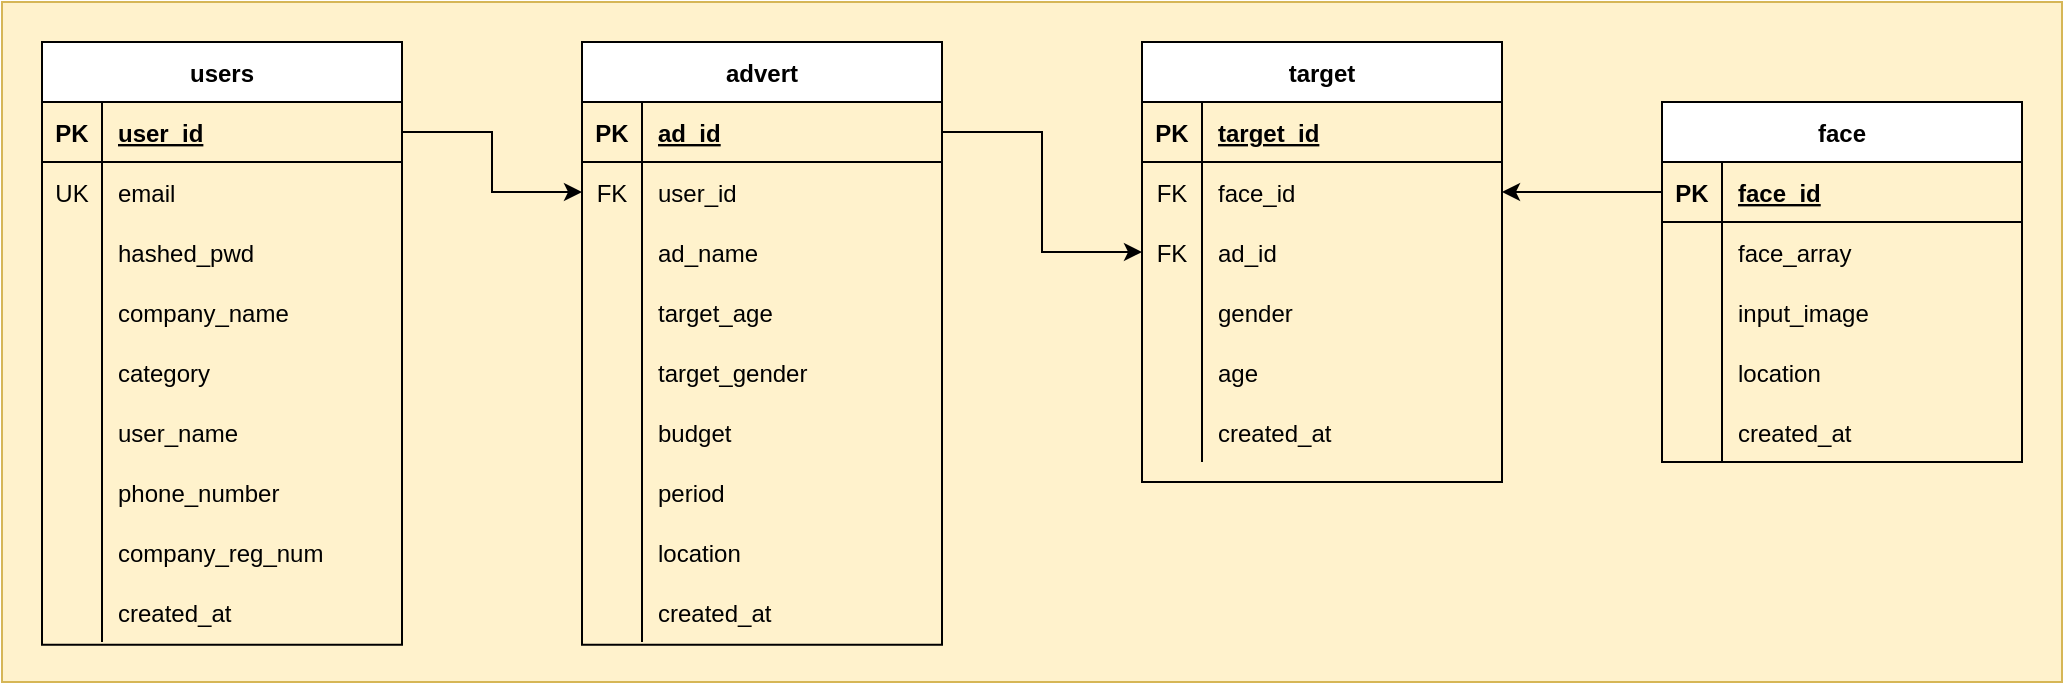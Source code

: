 <mxfile version="14.7.0" type="github">
  <diagram id="CZwCJWjIGZkeecl9-mj0" name="Page-1">
    <mxGraphModel dx="1038" dy="548" grid="1" gridSize="10" guides="1" tooltips="1" connect="1" arrows="1" fold="1" page="1" pageScale="1" pageWidth="827" pageHeight="1169" math="0" shadow="0">
      <root>
        <mxCell id="0" />
        <mxCell id="1" parent="0" />
        <mxCell id="NJtlNxaF3tOFsgez7ipK-1" value="" style="rounded=0;whiteSpace=wrap;html=1;fillColor=#fff2cc;strokeColor=#d6b656;" parent="1" vertex="1">
          <mxGeometry x="10" y="80" width="1030" height="340" as="geometry" />
        </mxCell>
        <mxCell id="2TvHNsEaV7L20eKVPBK6-1" value="users" style="shape=table;startSize=30;container=1;collapsible=1;childLayout=tableLayout;fixedRows=1;rowLines=0;fontStyle=1;align=center;resizeLast=1;" parent="1" vertex="1">
          <mxGeometry x="30" y="100" width="180" height="301.43" as="geometry" />
        </mxCell>
        <mxCell id="2TvHNsEaV7L20eKVPBK6-2" value="" style="shape=partialRectangle;collapsible=0;dropTarget=0;pointerEvents=0;fillColor=none;top=0;left=0;bottom=1;right=0;points=[[0,0.5],[1,0.5]];portConstraint=eastwest;" parent="2TvHNsEaV7L20eKVPBK6-1" vertex="1">
          <mxGeometry y="30" width="180" height="30" as="geometry" />
        </mxCell>
        <mxCell id="2TvHNsEaV7L20eKVPBK6-3" value="PK" style="shape=partialRectangle;connectable=0;fillColor=none;top=0;left=0;bottom=0;right=0;fontStyle=1;overflow=hidden;" parent="2TvHNsEaV7L20eKVPBK6-2" vertex="1">
          <mxGeometry width="30" height="30" as="geometry" />
        </mxCell>
        <mxCell id="2TvHNsEaV7L20eKVPBK6-4" value="user_id" style="shape=partialRectangle;connectable=0;fillColor=none;top=0;left=0;bottom=0;right=0;align=left;spacingLeft=6;fontStyle=5;overflow=hidden;" parent="2TvHNsEaV7L20eKVPBK6-2" vertex="1">
          <mxGeometry x="30" width="150" height="30" as="geometry" />
        </mxCell>
        <mxCell id="2TvHNsEaV7L20eKVPBK6-5" value="" style="shape=partialRectangle;collapsible=0;dropTarget=0;pointerEvents=0;fillColor=none;top=0;left=0;bottom=0;right=0;points=[[0,0.5],[1,0.5]];portConstraint=eastwest;" parent="2TvHNsEaV7L20eKVPBK6-1" vertex="1">
          <mxGeometry y="60" width="180" height="30" as="geometry" />
        </mxCell>
        <mxCell id="2TvHNsEaV7L20eKVPBK6-6" value="UK" style="shape=partialRectangle;connectable=0;fillColor=none;top=0;left=0;bottom=0;right=0;editable=1;overflow=hidden;" parent="2TvHNsEaV7L20eKVPBK6-5" vertex="1">
          <mxGeometry width="30" height="30" as="geometry" />
        </mxCell>
        <mxCell id="2TvHNsEaV7L20eKVPBK6-7" value="email" style="shape=partialRectangle;connectable=0;fillColor=none;top=0;left=0;bottom=0;right=0;align=left;spacingLeft=6;overflow=hidden;" parent="2TvHNsEaV7L20eKVPBK6-5" vertex="1">
          <mxGeometry x="30" width="150" height="30" as="geometry" />
        </mxCell>
        <mxCell id="2TvHNsEaV7L20eKVPBK6-8" value="" style="shape=partialRectangle;collapsible=0;dropTarget=0;pointerEvents=0;fillColor=none;top=0;left=0;bottom=0;right=0;points=[[0,0.5],[1,0.5]];portConstraint=eastwest;" parent="2TvHNsEaV7L20eKVPBK6-1" vertex="1">
          <mxGeometry y="90" width="180" height="30" as="geometry" />
        </mxCell>
        <mxCell id="2TvHNsEaV7L20eKVPBK6-9" value="" style="shape=partialRectangle;connectable=0;fillColor=none;top=0;left=0;bottom=0;right=0;editable=1;overflow=hidden;" parent="2TvHNsEaV7L20eKVPBK6-8" vertex="1">
          <mxGeometry width="30" height="30" as="geometry" />
        </mxCell>
        <mxCell id="2TvHNsEaV7L20eKVPBK6-10" value="hashed_pwd" style="shape=partialRectangle;connectable=0;fillColor=none;top=0;left=0;bottom=0;right=0;align=left;spacingLeft=6;overflow=hidden;" parent="2TvHNsEaV7L20eKVPBK6-8" vertex="1">
          <mxGeometry x="30" width="150" height="30" as="geometry" />
        </mxCell>
        <mxCell id="2TvHNsEaV7L20eKVPBK6-11" value="" style="shape=partialRectangle;collapsible=0;dropTarget=0;pointerEvents=0;fillColor=none;top=0;left=0;bottom=0;right=0;points=[[0,0.5],[1,0.5]];portConstraint=eastwest;" parent="2TvHNsEaV7L20eKVPBK6-1" vertex="1">
          <mxGeometry y="120" width="180" height="30" as="geometry" />
        </mxCell>
        <mxCell id="2TvHNsEaV7L20eKVPBK6-12" value="" style="shape=partialRectangle;connectable=0;fillColor=none;top=0;left=0;bottom=0;right=0;editable=1;overflow=hidden;" parent="2TvHNsEaV7L20eKVPBK6-11" vertex="1">
          <mxGeometry width="30" height="30" as="geometry" />
        </mxCell>
        <mxCell id="2TvHNsEaV7L20eKVPBK6-13" value="company_name" style="shape=partialRectangle;connectable=0;fillColor=none;top=0;left=0;bottom=0;right=0;align=left;spacingLeft=6;overflow=hidden;" parent="2TvHNsEaV7L20eKVPBK6-11" vertex="1">
          <mxGeometry x="30" width="150" height="30" as="geometry" />
        </mxCell>
        <mxCell id="NJtlNxaF3tOFsgez7ipK-5" value="" style="shape=partialRectangle;collapsible=0;dropTarget=0;pointerEvents=0;fillColor=none;top=0;left=0;bottom=0;right=0;points=[[0,0.5],[1,0.5]];portConstraint=eastwest;" parent="2TvHNsEaV7L20eKVPBK6-1" vertex="1">
          <mxGeometry y="150" width="180" height="30" as="geometry" />
        </mxCell>
        <mxCell id="NJtlNxaF3tOFsgez7ipK-6" value="" style="shape=partialRectangle;connectable=0;fillColor=none;top=0;left=0;bottom=0;right=0;editable=1;overflow=hidden;" parent="NJtlNxaF3tOFsgez7ipK-5" vertex="1">
          <mxGeometry width="30" height="30" as="geometry" />
        </mxCell>
        <mxCell id="NJtlNxaF3tOFsgez7ipK-7" value="category" style="shape=partialRectangle;connectable=0;fillColor=none;top=0;left=0;bottom=0;right=0;align=left;spacingLeft=6;overflow=hidden;" parent="NJtlNxaF3tOFsgez7ipK-5" vertex="1">
          <mxGeometry x="30" width="150" height="30" as="geometry" />
        </mxCell>
        <mxCell id="2TvHNsEaV7L20eKVPBK6-14" value="" style="shape=partialRectangle;collapsible=0;dropTarget=0;pointerEvents=0;fillColor=none;top=0;left=0;bottom=0;right=0;points=[[0,0.5],[1,0.5]];portConstraint=eastwest;" parent="2TvHNsEaV7L20eKVPBK6-1" vertex="1">
          <mxGeometry y="180" width="180" height="30" as="geometry" />
        </mxCell>
        <mxCell id="2TvHNsEaV7L20eKVPBK6-15" value="" style="shape=partialRectangle;connectable=0;fillColor=none;top=0;left=0;bottom=0;right=0;editable=1;overflow=hidden;" parent="2TvHNsEaV7L20eKVPBK6-14" vertex="1">
          <mxGeometry width="30" height="30" as="geometry" />
        </mxCell>
        <mxCell id="2TvHNsEaV7L20eKVPBK6-16" value="user_name" style="shape=partialRectangle;connectable=0;fillColor=none;top=0;left=0;bottom=0;right=0;align=left;spacingLeft=6;overflow=hidden;" parent="2TvHNsEaV7L20eKVPBK6-14" vertex="1">
          <mxGeometry x="30" width="150" height="30" as="geometry" />
        </mxCell>
        <mxCell id="2TvHNsEaV7L20eKVPBK6-17" value="" style="shape=partialRectangle;collapsible=0;dropTarget=0;pointerEvents=0;fillColor=none;top=0;left=0;bottom=0;right=0;points=[[0,0.5],[1,0.5]];portConstraint=eastwest;" parent="2TvHNsEaV7L20eKVPBK6-1" vertex="1">
          <mxGeometry y="210" width="180" height="30" as="geometry" />
        </mxCell>
        <mxCell id="2TvHNsEaV7L20eKVPBK6-18" value="" style="shape=partialRectangle;connectable=0;fillColor=none;top=0;left=0;bottom=0;right=0;editable=1;overflow=hidden;" parent="2TvHNsEaV7L20eKVPBK6-17" vertex="1">
          <mxGeometry width="30" height="30" as="geometry" />
        </mxCell>
        <mxCell id="2TvHNsEaV7L20eKVPBK6-19" value="phone_number" style="shape=partialRectangle;connectable=0;fillColor=none;top=0;left=0;bottom=0;right=0;align=left;spacingLeft=6;overflow=hidden;" parent="2TvHNsEaV7L20eKVPBK6-17" vertex="1">
          <mxGeometry x="30" width="150" height="30" as="geometry" />
        </mxCell>
        <mxCell id="2TvHNsEaV7L20eKVPBK6-20" value="" style="shape=partialRectangle;collapsible=0;dropTarget=0;pointerEvents=0;fillColor=none;top=0;left=0;bottom=0;right=0;points=[[0,0.5],[1,0.5]];portConstraint=eastwest;" parent="2TvHNsEaV7L20eKVPBK6-1" vertex="1">
          <mxGeometry y="240" width="180" height="30" as="geometry" />
        </mxCell>
        <mxCell id="2TvHNsEaV7L20eKVPBK6-21" value="" style="shape=partialRectangle;connectable=0;fillColor=none;top=0;left=0;bottom=0;right=0;editable=1;overflow=hidden;" parent="2TvHNsEaV7L20eKVPBK6-20" vertex="1">
          <mxGeometry width="30" height="30" as="geometry" />
        </mxCell>
        <mxCell id="2TvHNsEaV7L20eKVPBK6-22" value="company_reg_num" style="shape=partialRectangle;connectable=0;fillColor=none;top=0;left=0;bottom=0;right=0;align=left;spacingLeft=6;overflow=hidden;" parent="2TvHNsEaV7L20eKVPBK6-20" vertex="1">
          <mxGeometry x="30" width="150" height="30" as="geometry" />
        </mxCell>
        <mxCell id="2TvHNsEaV7L20eKVPBK6-23" value="" style="shape=partialRectangle;collapsible=0;dropTarget=0;pointerEvents=0;fillColor=none;top=0;left=0;bottom=0;right=0;points=[[0,0.5],[1,0.5]];portConstraint=eastwest;" parent="2TvHNsEaV7L20eKVPBK6-1" vertex="1">
          <mxGeometry y="270" width="180" height="30" as="geometry" />
        </mxCell>
        <mxCell id="2TvHNsEaV7L20eKVPBK6-24" value="" style="shape=partialRectangle;connectable=0;fillColor=none;top=0;left=0;bottom=0;right=0;editable=1;overflow=hidden;" parent="2TvHNsEaV7L20eKVPBK6-23" vertex="1">
          <mxGeometry width="30" height="30" as="geometry" />
        </mxCell>
        <mxCell id="2TvHNsEaV7L20eKVPBK6-25" value="created_at" style="shape=partialRectangle;connectable=0;fillColor=none;top=0;left=0;bottom=0;right=0;align=left;spacingLeft=6;overflow=hidden;" parent="2TvHNsEaV7L20eKVPBK6-23" vertex="1">
          <mxGeometry x="30" width="150" height="30" as="geometry" />
        </mxCell>
        <mxCell id="2TvHNsEaV7L20eKVPBK6-26" value="advert" style="shape=table;startSize=30;container=1;collapsible=1;childLayout=tableLayout;fixedRows=1;rowLines=0;fontStyle=1;align=center;resizeLast=1;" parent="1" vertex="1">
          <mxGeometry x="300" y="100" width="180" height="301.43" as="geometry" />
        </mxCell>
        <mxCell id="2TvHNsEaV7L20eKVPBK6-27" value="" style="shape=partialRectangle;collapsible=0;dropTarget=0;pointerEvents=0;fillColor=none;top=0;left=0;bottom=1;right=0;points=[[0,0.5],[1,0.5]];portConstraint=eastwest;" parent="2TvHNsEaV7L20eKVPBK6-26" vertex="1">
          <mxGeometry y="30" width="180" height="30" as="geometry" />
        </mxCell>
        <mxCell id="2TvHNsEaV7L20eKVPBK6-28" value="PK" style="shape=partialRectangle;connectable=0;fillColor=none;top=0;left=0;bottom=0;right=0;fontStyle=1;overflow=hidden;" parent="2TvHNsEaV7L20eKVPBK6-27" vertex="1">
          <mxGeometry width="30" height="30" as="geometry" />
        </mxCell>
        <mxCell id="2TvHNsEaV7L20eKVPBK6-29" value="ad_id" style="shape=partialRectangle;connectable=0;fillColor=none;top=0;left=0;bottom=0;right=0;align=left;spacingLeft=6;fontStyle=5;overflow=hidden;" parent="2TvHNsEaV7L20eKVPBK6-27" vertex="1">
          <mxGeometry x="30" width="150" height="30" as="geometry" />
        </mxCell>
        <mxCell id="2TvHNsEaV7L20eKVPBK6-30" value="" style="shape=partialRectangle;collapsible=0;dropTarget=0;pointerEvents=0;fillColor=none;top=0;left=0;bottom=0;right=0;points=[[0,0.5],[1,0.5]];portConstraint=eastwest;" parent="2TvHNsEaV7L20eKVPBK6-26" vertex="1">
          <mxGeometry y="60" width="180" height="30" as="geometry" />
        </mxCell>
        <mxCell id="2TvHNsEaV7L20eKVPBK6-31" value="FK" style="shape=partialRectangle;connectable=0;fillColor=none;top=0;left=0;bottom=0;right=0;editable=1;overflow=hidden;" parent="2TvHNsEaV7L20eKVPBK6-30" vertex="1">
          <mxGeometry width="30" height="30" as="geometry" />
        </mxCell>
        <mxCell id="2TvHNsEaV7L20eKVPBK6-32" value="user_id" style="shape=partialRectangle;connectable=0;fillColor=none;top=0;left=0;bottom=0;right=0;align=left;spacingLeft=6;overflow=hidden;" parent="2TvHNsEaV7L20eKVPBK6-30" vertex="1">
          <mxGeometry x="30" width="150" height="30" as="geometry" />
        </mxCell>
        <mxCell id="2TvHNsEaV7L20eKVPBK6-33" value="" style="shape=partialRectangle;collapsible=0;dropTarget=0;pointerEvents=0;fillColor=none;top=0;left=0;bottom=0;right=0;points=[[0,0.5],[1,0.5]];portConstraint=eastwest;" parent="2TvHNsEaV7L20eKVPBK6-26" vertex="1">
          <mxGeometry y="90" width="180" height="30" as="geometry" />
        </mxCell>
        <mxCell id="2TvHNsEaV7L20eKVPBK6-34" value="" style="shape=partialRectangle;connectable=0;fillColor=none;top=0;left=0;bottom=0;right=0;editable=1;overflow=hidden;" parent="2TvHNsEaV7L20eKVPBK6-33" vertex="1">
          <mxGeometry width="30" height="30" as="geometry" />
        </mxCell>
        <mxCell id="2TvHNsEaV7L20eKVPBK6-35" value="ad_name" style="shape=partialRectangle;connectable=0;fillColor=none;top=0;left=0;bottom=0;right=0;align=left;spacingLeft=6;overflow=hidden;" parent="2TvHNsEaV7L20eKVPBK6-33" vertex="1">
          <mxGeometry x="30" width="150" height="30" as="geometry" />
        </mxCell>
        <mxCell id="2TvHNsEaV7L20eKVPBK6-36" value="" style="shape=partialRectangle;collapsible=0;dropTarget=0;pointerEvents=0;fillColor=none;top=0;left=0;bottom=0;right=0;points=[[0,0.5],[1,0.5]];portConstraint=eastwest;" parent="2TvHNsEaV7L20eKVPBK6-26" vertex="1">
          <mxGeometry y="120" width="180" height="30" as="geometry" />
        </mxCell>
        <mxCell id="2TvHNsEaV7L20eKVPBK6-37" value="" style="shape=partialRectangle;connectable=0;fillColor=none;top=0;left=0;bottom=0;right=0;editable=1;overflow=hidden;" parent="2TvHNsEaV7L20eKVPBK6-36" vertex="1">
          <mxGeometry width="30" height="30" as="geometry" />
        </mxCell>
        <mxCell id="2TvHNsEaV7L20eKVPBK6-38" value="target_age" style="shape=partialRectangle;connectable=0;fillColor=none;top=0;left=0;bottom=0;right=0;align=left;spacingLeft=6;overflow=hidden;" parent="2TvHNsEaV7L20eKVPBK6-36" vertex="1">
          <mxGeometry x="30" width="150" height="30" as="geometry" />
        </mxCell>
        <mxCell id="2TvHNsEaV7L20eKVPBK6-39" value="" style="shape=partialRectangle;collapsible=0;dropTarget=0;pointerEvents=0;fillColor=none;top=0;left=0;bottom=0;right=0;points=[[0,0.5],[1,0.5]];portConstraint=eastwest;" parent="2TvHNsEaV7L20eKVPBK6-26" vertex="1">
          <mxGeometry y="150" width="180" height="30" as="geometry" />
        </mxCell>
        <mxCell id="2TvHNsEaV7L20eKVPBK6-40" value="" style="shape=partialRectangle;connectable=0;fillColor=none;top=0;left=0;bottom=0;right=0;editable=1;overflow=hidden;" parent="2TvHNsEaV7L20eKVPBK6-39" vertex="1">
          <mxGeometry width="30" height="30" as="geometry" />
        </mxCell>
        <mxCell id="2TvHNsEaV7L20eKVPBK6-41" value="target_gender" style="shape=partialRectangle;connectable=0;fillColor=none;top=0;left=0;bottom=0;right=0;align=left;spacingLeft=6;overflow=hidden;" parent="2TvHNsEaV7L20eKVPBK6-39" vertex="1">
          <mxGeometry x="30" width="150" height="30" as="geometry" />
        </mxCell>
        <mxCell id="OzsZfHEFLBXs3HTCX_hb-1" value="" style="shape=partialRectangle;collapsible=0;dropTarget=0;pointerEvents=0;fillColor=none;top=0;left=0;bottom=0;right=0;points=[[0,0.5],[1,0.5]];portConstraint=eastwest;" parent="2TvHNsEaV7L20eKVPBK6-26" vertex="1">
          <mxGeometry y="180" width="180" height="30" as="geometry" />
        </mxCell>
        <mxCell id="OzsZfHEFLBXs3HTCX_hb-2" value="" style="shape=partialRectangle;connectable=0;fillColor=none;top=0;left=0;bottom=0;right=0;editable=1;overflow=hidden;" parent="OzsZfHEFLBXs3HTCX_hb-1" vertex="1">
          <mxGeometry width="30" height="30" as="geometry" />
        </mxCell>
        <mxCell id="OzsZfHEFLBXs3HTCX_hb-3" value="budget" style="shape=partialRectangle;connectable=0;fillColor=none;top=0;left=0;bottom=0;right=0;align=left;spacingLeft=6;overflow=hidden;" parent="OzsZfHEFLBXs3HTCX_hb-1" vertex="1">
          <mxGeometry x="30" width="150" height="30" as="geometry" />
        </mxCell>
        <mxCell id="2TvHNsEaV7L20eKVPBK6-42" value="" style="shape=partialRectangle;collapsible=0;dropTarget=0;pointerEvents=0;fillColor=none;top=0;left=0;bottom=0;right=0;points=[[0,0.5],[1,0.5]];portConstraint=eastwest;" parent="2TvHNsEaV7L20eKVPBK6-26" vertex="1">
          <mxGeometry y="210" width="180" height="30" as="geometry" />
        </mxCell>
        <mxCell id="2TvHNsEaV7L20eKVPBK6-43" value="" style="shape=partialRectangle;connectable=0;fillColor=none;top=0;left=0;bottom=0;right=0;editable=1;overflow=hidden;" parent="2TvHNsEaV7L20eKVPBK6-42" vertex="1">
          <mxGeometry width="30" height="30" as="geometry" />
        </mxCell>
        <mxCell id="2TvHNsEaV7L20eKVPBK6-44" value="period" style="shape=partialRectangle;connectable=0;fillColor=none;top=0;left=0;bottom=0;right=0;align=left;spacingLeft=6;overflow=hidden;" parent="2TvHNsEaV7L20eKVPBK6-42" vertex="1">
          <mxGeometry x="30" width="150" height="30" as="geometry" />
        </mxCell>
        <mxCell id="NJtlNxaF3tOFsgez7ipK-2" value="" style="shape=partialRectangle;collapsible=0;dropTarget=0;pointerEvents=0;fillColor=none;top=0;left=0;bottom=0;right=0;points=[[0,0.5],[1,0.5]];portConstraint=eastwest;" parent="2TvHNsEaV7L20eKVPBK6-26" vertex="1">
          <mxGeometry y="240" width="180" height="30" as="geometry" />
        </mxCell>
        <mxCell id="NJtlNxaF3tOFsgez7ipK-3" value="" style="shape=partialRectangle;connectable=0;fillColor=none;top=0;left=0;bottom=0;right=0;editable=1;overflow=hidden;" parent="NJtlNxaF3tOFsgez7ipK-2" vertex="1">
          <mxGeometry width="30" height="30" as="geometry" />
        </mxCell>
        <mxCell id="NJtlNxaF3tOFsgez7ipK-4" value="location" style="shape=partialRectangle;connectable=0;fillColor=none;top=0;left=0;bottom=0;right=0;align=left;spacingLeft=6;overflow=hidden;" parent="NJtlNxaF3tOFsgez7ipK-2" vertex="1">
          <mxGeometry x="30" width="150" height="30" as="geometry" />
        </mxCell>
        <mxCell id="2TvHNsEaV7L20eKVPBK6-45" value="" style="shape=partialRectangle;collapsible=0;dropTarget=0;pointerEvents=0;fillColor=none;top=0;left=0;bottom=0;right=0;points=[[0,0.5],[1,0.5]];portConstraint=eastwest;" parent="2TvHNsEaV7L20eKVPBK6-26" vertex="1">
          <mxGeometry y="270" width="180" height="30" as="geometry" />
        </mxCell>
        <mxCell id="2TvHNsEaV7L20eKVPBK6-46" value="" style="shape=partialRectangle;connectable=0;fillColor=none;top=0;left=0;bottom=0;right=0;editable=1;overflow=hidden;" parent="2TvHNsEaV7L20eKVPBK6-45" vertex="1">
          <mxGeometry width="30" height="30" as="geometry" />
        </mxCell>
        <mxCell id="2TvHNsEaV7L20eKVPBK6-47" value="created_at" style="shape=partialRectangle;connectable=0;fillColor=none;top=0;left=0;bottom=0;right=0;align=left;spacingLeft=6;overflow=hidden;" parent="2TvHNsEaV7L20eKVPBK6-45" vertex="1">
          <mxGeometry x="30" width="150" height="30" as="geometry" />
        </mxCell>
        <mxCell id="2TvHNsEaV7L20eKVPBK6-48" value="target" style="shape=table;startSize=30;container=1;collapsible=1;childLayout=tableLayout;fixedRows=1;rowLines=0;fontStyle=1;align=center;resizeLast=1;" parent="1" vertex="1">
          <mxGeometry x="580" y="100" width="180" height="220" as="geometry" />
        </mxCell>
        <mxCell id="2TvHNsEaV7L20eKVPBK6-49" value="" style="shape=partialRectangle;collapsible=0;dropTarget=0;pointerEvents=0;fillColor=none;top=0;left=0;bottom=1;right=0;points=[[0,0.5],[1,0.5]];portConstraint=eastwest;" parent="2TvHNsEaV7L20eKVPBK6-48" vertex="1">
          <mxGeometry y="30" width="180" height="30" as="geometry" />
        </mxCell>
        <mxCell id="2TvHNsEaV7L20eKVPBK6-50" value="PK" style="shape=partialRectangle;connectable=0;fillColor=none;top=0;left=0;bottom=0;right=0;fontStyle=1;overflow=hidden;" parent="2TvHNsEaV7L20eKVPBK6-49" vertex="1">
          <mxGeometry width="30" height="30" as="geometry" />
        </mxCell>
        <mxCell id="2TvHNsEaV7L20eKVPBK6-51" value="target_id" style="shape=partialRectangle;connectable=0;fillColor=none;top=0;left=0;bottom=0;right=0;align=left;spacingLeft=6;fontStyle=5;overflow=hidden;" parent="2TvHNsEaV7L20eKVPBK6-49" vertex="1">
          <mxGeometry x="30" width="150" height="30" as="geometry" />
        </mxCell>
        <mxCell id="2TvHNsEaV7L20eKVPBK6-52" value="" style="shape=partialRectangle;collapsible=0;dropTarget=0;pointerEvents=0;fillColor=none;top=0;left=0;bottom=0;right=0;points=[[0,0.5],[1,0.5]];portConstraint=eastwest;" parent="2TvHNsEaV7L20eKVPBK6-48" vertex="1">
          <mxGeometry y="60" width="180" height="30" as="geometry" />
        </mxCell>
        <mxCell id="2TvHNsEaV7L20eKVPBK6-53" value="FK" style="shape=partialRectangle;connectable=0;fillColor=none;top=0;left=0;bottom=0;right=0;editable=1;overflow=hidden;" parent="2TvHNsEaV7L20eKVPBK6-52" vertex="1">
          <mxGeometry width="30" height="30" as="geometry" />
        </mxCell>
        <mxCell id="2TvHNsEaV7L20eKVPBK6-54" value="face_id" style="shape=partialRectangle;connectable=0;fillColor=none;top=0;left=0;bottom=0;right=0;align=left;spacingLeft=6;overflow=hidden;" parent="2TvHNsEaV7L20eKVPBK6-52" vertex="1">
          <mxGeometry x="30" width="150" height="30" as="geometry" />
        </mxCell>
        <mxCell id="2TvHNsEaV7L20eKVPBK6-55" value="" style="shape=partialRectangle;collapsible=0;dropTarget=0;pointerEvents=0;fillColor=none;top=0;left=0;bottom=0;right=0;points=[[0,0.5],[1,0.5]];portConstraint=eastwest;" parent="2TvHNsEaV7L20eKVPBK6-48" vertex="1">
          <mxGeometry y="90" width="180" height="30" as="geometry" />
        </mxCell>
        <mxCell id="2TvHNsEaV7L20eKVPBK6-56" value="FK" style="shape=partialRectangle;connectable=0;fillColor=none;top=0;left=0;bottom=0;right=0;editable=1;overflow=hidden;" parent="2TvHNsEaV7L20eKVPBK6-55" vertex="1">
          <mxGeometry width="30" height="30" as="geometry" />
        </mxCell>
        <mxCell id="2TvHNsEaV7L20eKVPBK6-57" value="ad_id" style="shape=partialRectangle;connectable=0;fillColor=none;top=0;left=0;bottom=0;right=0;align=left;spacingLeft=6;overflow=hidden;" parent="2TvHNsEaV7L20eKVPBK6-55" vertex="1">
          <mxGeometry x="30" width="150" height="30" as="geometry" />
        </mxCell>
        <mxCell id="2TvHNsEaV7L20eKVPBK6-58" value="" style="shape=partialRectangle;collapsible=0;dropTarget=0;pointerEvents=0;fillColor=none;top=0;left=0;bottom=0;right=0;points=[[0,0.5],[1,0.5]];portConstraint=eastwest;" parent="2TvHNsEaV7L20eKVPBK6-48" vertex="1">
          <mxGeometry y="120" width="180" height="30" as="geometry" />
        </mxCell>
        <mxCell id="2TvHNsEaV7L20eKVPBK6-59" value="" style="shape=partialRectangle;connectable=0;fillColor=none;top=0;left=0;bottom=0;right=0;editable=1;overflow=hidden;" parent="2TvHNsEaV7L20eKVPBK6-58" vertex="1">
          <mxGeometry width="30" height="30" as="geometry" />
        </mxCell>
        <mxCell id="2TvHNsEaV7L20eKVPBK6-60" value="gender" style="shape=partialRectangle;connectable=0;fillColor=none;top=0;left=0;bottom=0;right=0;align=left;spacingLeft=6;overflow=hidden;" parent="2TvHNsEaV7L20eKVPBK6-58" vertex="1">
          <mxGeometry x="30" width="150" height="30" as="geometry" />
        </mxCell>
        <mxCell id="2TvHNsEaV7L20eKVPBK6-61" value="" style="shape=partialRectangle;collapsible=0;dropTarget=0;pointerEvents=0;fillColor=none;top=0;left=0;bottom=0;right=0;points=[[0,0.5],[1,0.5]];portConstraint=eastwest;" parent="2TvHNsEaV7L20eKVPBK6-48" vertex="1">
          <mxGeometry y="150" width="180" height="30" as="geometry" />
        </mxCell>
        <mxCell id="2TvHNsEaV7L20eKVPBK6-62" value="" style="shape=partialRectangle;connectable=0;fillColor=none;top=0;left=0;bottom=0;right=0;editable=1;overflow=hidden;" parent="2TvHNsEaV7L20eKVPBK6-61" vertex="1">
          <mxGeometry width="30" height="30" as="geometry" />
        </mxCell>
        <mxCell id="2TvHNsEaV7L20eKVPBK6-63" value="age" style="shape=partialRectangle;connectable=0;fillColor=none;top=0;left=0;bottom=0;right=0;align=left;spacingLeft=6;overflow=hidden;" parent="2TvHNsEaV7L20eKVPBK6-61" vertex="1">
          <mxGeometry x="30" width="150" height="30" as="geometry" />
        </mxCell>
        <mxCell id="2TvHNsEaV7L20eKVPBK6-64" value="" style="shape=partialRectangle;collapsible=0;dropTarget=0;pointerEvents=0;fillColor=none;top=0;left=0;bottom=0;right=0;points=[[0,0.5],[1,0.5]];portConstraint=eastwest;" parent="2TvHNsEaV7L20eKVPBK6-48" vertex="1">
          <mxGeometry y="180" width="180" height="30" as="geometry" />
        </mxCell>
        <mxCell id="2TvHNsEaV7L20eKVPBK6-65" value="" style="shape=partialRectangle;connectable=0;fillColor=none;top=0;left=0;bottom=0;right=0;editable=1;overflow=hidden;" parent="2TvHNsEaV7L20eKVPBK6-64" vertex="1">
          <mxGeometry width="30" height="30" as="geometry" />
        </mxCell>
        <mxCell id="2TvHNsEaV7L20eKVPBK6-66" value="created_at" style="shape=partialRectangle;connectable=0;fillColor=none;top=0;left=0;bottom=0;right=0;align=left;spacingLeft=6;overflow=hidden;" parent="2TvHNsEaV7L20eKVPBK6-64" vertex="1">
          <mxGeometry x="30" width="150" height="30" as="geometry" />
        </mxCell>
        <mxCell id="2TvHNsEaV7L20eKVPBK6-67" value="face" style="shape=table;startSize=30;container=1;collapsible=1;childLayout=tableLayout;fixedRows=1;rowLines=0;fontStyle=1;align=center;resizeLast=1;" parent="1" vertex="1">
          <mxGeometry x="840" y="130.002" width="180" height="180" as="geometry" />
        </mxCell>
        <mxCell id="2TvHNsEaV7L20eKVPBK6-68" value="" style="shape=partialRectangle;collapsible=0;dropTarget=0;pointerEvents=0;fillColor=none;top=0;left=0;bottom=1;right=0;points=[[0,0.5],[1,0.5]];portConstraint=eastwest;" parent="2TvHNsEaV7L20eKVPBK6-67" vertex="1">
          <mxGeometry y="30" width="180" height="30" as="geometry" />
        </mxCell>
        <mxCell id="2TvHNsEaV7L20eKVPBK6-69" value="PK" style="shape=partialRectangle;connectable=0;fillColor=none;top=0;left=0;bottom=0;right=0;fontStyle=1;overflow=hidden;" parent="2TvHNsEaV7L20eKVPBK6-68" vertex="1">
          <mxGeometry width="30" height="30" as="geometry" />
        </mxCell>
        <mxCell id="2TvHNsEaV7L20eKVPBK6-70" value="face_id" style="shape=partialRectangle;connectable=0;fillColor=none;top=0;left=0;bottom=0;right=0;align=left;spacingLeft=6;fontStyle=5;overflow=hidden;" parent="2TvHNsEaV7L20eKVPBK6-68" vertex="1">
          <mxGeometry x="30" width="150" height="30" as="geometry" />
        </mxCell>
        <mxCell id="2TvHNsEaV7L20eKVPBK6-71" value="" style="shape=partialRectangle;collapsible=0;dropTarget=0;pointerEvents=0;fillColor=none;top=0;left=0;bottom=0;right=0;points=[[0,0.5],[1,0.5]];portConstraint=eastwest;" parent="2TvHNsEaV7L20eKVPBK6-67" vertex="1">
          <mxGeometry y="60" width="180" height="30" as="geometry" />
        </mxCell>
        <mxCell id="2TvHNsEaV7L20eKVPBK6-72" value="" style="shape=partialRectangle;connectable=0;fillColor=none;top=0;left=0;bottom=0;right=0;editable=1;overflow=hidden;" parent="2TvHNsEaV7L20eKVPBK6-71" vertex="1">
          <mxGeometry width="30" height="30" as="geometry" />
        </mxCell>
        <mxCell id="2TvHNsEaV7L20eKVPBK6-73" value="face_array" style="shape=partialRectangle;connectable=0;fillColor=none;top=0;left=0;bottom=0;right=0;align=left;spacingLeft=6;overflow=hidden;" parent="2TvHNsEaV7L20eKVPBK6-71" vertex="1">
          <mxGeometry x="30" width="150" height="30" as="geometry" />
        </mxCell>
        <mxCell id="2TvHNsEaV7L20eKVPBK6-74" value="" style="shape=partialRectangle;collapsible=0;dropTarget=0;pointerEvents=0;fillColor=none;top=0;left=0;bottom=0;right=0;points=[[0,0.5],[1,0.5]];portConstraint=eastwest;" parent="2TvHNsEaV7L20eKVPBK6-67" vertex="1">
          <mxGeometry y="90" width="180" height="30" as="geometry" />
        </mxCell>
        <mxCell id="2TvHNsEaV7L20eKVPBK6-75" value="" style="shape=partialRectangle;connectable=0;fillColor=none;top=0;left=0;bottom=0;right=0;editable=1;overflow=hidden;" parent="2TvHNsEaV7L20eKVPBK6-74" vertex="1">
          <mxGeometry width="30" height="30" as="geometry" />
        </mxCell>
        <mxCell id="2TvHNsEaV7L20eKVPBK6-76" value="input_image" style="shape=partialRectangle;connectable=0;fillColor=none;top=0;left=0;bottom=0;right=0;align=left;spacingLeft=6;overflow=hidden;" parent="2TvHNsEaV7L20eKVPBK6-74" vertex="1">
          <mxGeometry x="30" width="150" height="30" as="geometry" />
        </mxCell>
        <mxCell id="uer9joV_ixtgh2qH4IGY-1" value="" style="shape=partialRectangle;collapsible=0;dropTarget=0;pointerEvents=0;fillColor=none;top=0;left=0;bottom=0;right=0;points=[[0,0.5],[1,0.5]];portConstraint=eastwest;" vertex="1" parent="2TvHNsEaV7L20eKVPBK6-67">
          <mxGeometry y="120" width="180" height="30" as="geometry" />
        </mxCell>
        <mxCell id="uer9joV_ixtgh2qH4IGY-2" value="" style="shape=partialRectangle;connectable=0;fillColor=none;top=0;left=0;bottom=0;right=0;editable=1;overflow=hidden;" vertex="1" parent="uer9joV_ixtgh2qH4IGY-1">
          <mxGeometry width="30" height="30" as="geometry" />
        </mxCell>
        <mxCell id="uer9joV_ixtgh2qH4IGY-3" value="location" style="shape=partialRectangle;connectable=0;fillColor=none;top=0;left=0;bottom=0;right=0;align=left;spacingLeft=6;overflow=hidden;" vertex="1" parent="uer9joV_ixtgh2qH4IGY-1">
          <mxGeometry x="30" width="150" height="30" as="geometry" />
        </mxCell>
        <mxCell id="2TvHNsEaV7L20eKVPBK6-77" value="" style="shape=partialRectangle;collapsible=0;dropTarget=0;pointerEvents=0;fillColor=none;top=0;left=0;bottom=0;right=0;points=[[0,0.5],[1,0.5]];portConstraint=eastwest;" parent="2TvHNsEaV7L20eKVPBK6-67" vertex="1">
          <mxGeometry y="150" width="180" height="30" as="geometry" />
        </mxCell>
        <mxCell id="2TvHNsEaV7L20eKVPBK6-78" value="" style="shape=partialRectangle;connectable=0;fillColor=none;top=0;left=0;bottom=0;right=0;editable=1;overflow=hidden;" parent="2TvHNsEaV7L20eKVPBK6-77" vertex="1">
          <mxGeometry width="30" height="30" as="geometry" />
        </mxCell>
        <mxCell id="2TvHNsEaV7L20eKVPBK6-79" value="created_at" style="shape=partialRectangle;connectable=0;fillColor=none;top=0;left=0;bottom=0;right=0;align=left;spacingLeft=6;overflow=hidden;" parent="2TvHNsEaV7L20eKVPBK6-77" vertex="1">
          <mxGeometry x="30" width="150" height="30" as="geometry" />
        </mxCell>
        <mxCell id="2TvHNsEaV7L20eKVPBK6-80" style="edgeStyle=orthogonalEdgeStyle;rounded=0;orthogonalLoop=1;jettySize=auto;html=1;entryX=1;entryY=0.5;entryDx=0;entryDy=0;" parent="1" source="2TvHNsEaV7L20eKVPBK6-68" target="2TvHNsEaV7L20eKVPBK6-52" edge="1">
          <mxGeometry relative="1" as="geometry" />
        </mxCell>
        <mxCell id="2TvHNsEaV7L20eKVPBK6-81" style="edgeStyle=orthogonalEdgeStyle;rounded=0;orthogonalLoop=1;jettySize=auto;html=1;entryX=0;entryY=0.5;entryDx=0;entryDy=0;" parent="1" source="2TvHNsEaV7L20eKVPBK6-27" target="2TvHNsEaV7L20eKVPBK6-55" edge="1">
          <mxGeometry relative="1" as="geometry" />
        </mxCell>
        <mxCell id="2TvHNsEaV7L20eKVPBK6-82" style="edgeStyle=orthogonalEdgeStyle;rounded=0;orthogonalLoop=1;jettySize=auto;html=1;entryX=0;entryY=0.5;entryDx=0;entryDy=0;" parent="1" source="2TvHNsEaV7L20eKVPBK6-2" target="2TvHNsEaV7L20eKVPBK6-30" edge="1">
          <mxGeometry relative="1" as="geometry" />
        </mxCell>
      </root>
    </mxGraphModel>
  </diagram>
</mxfile>
